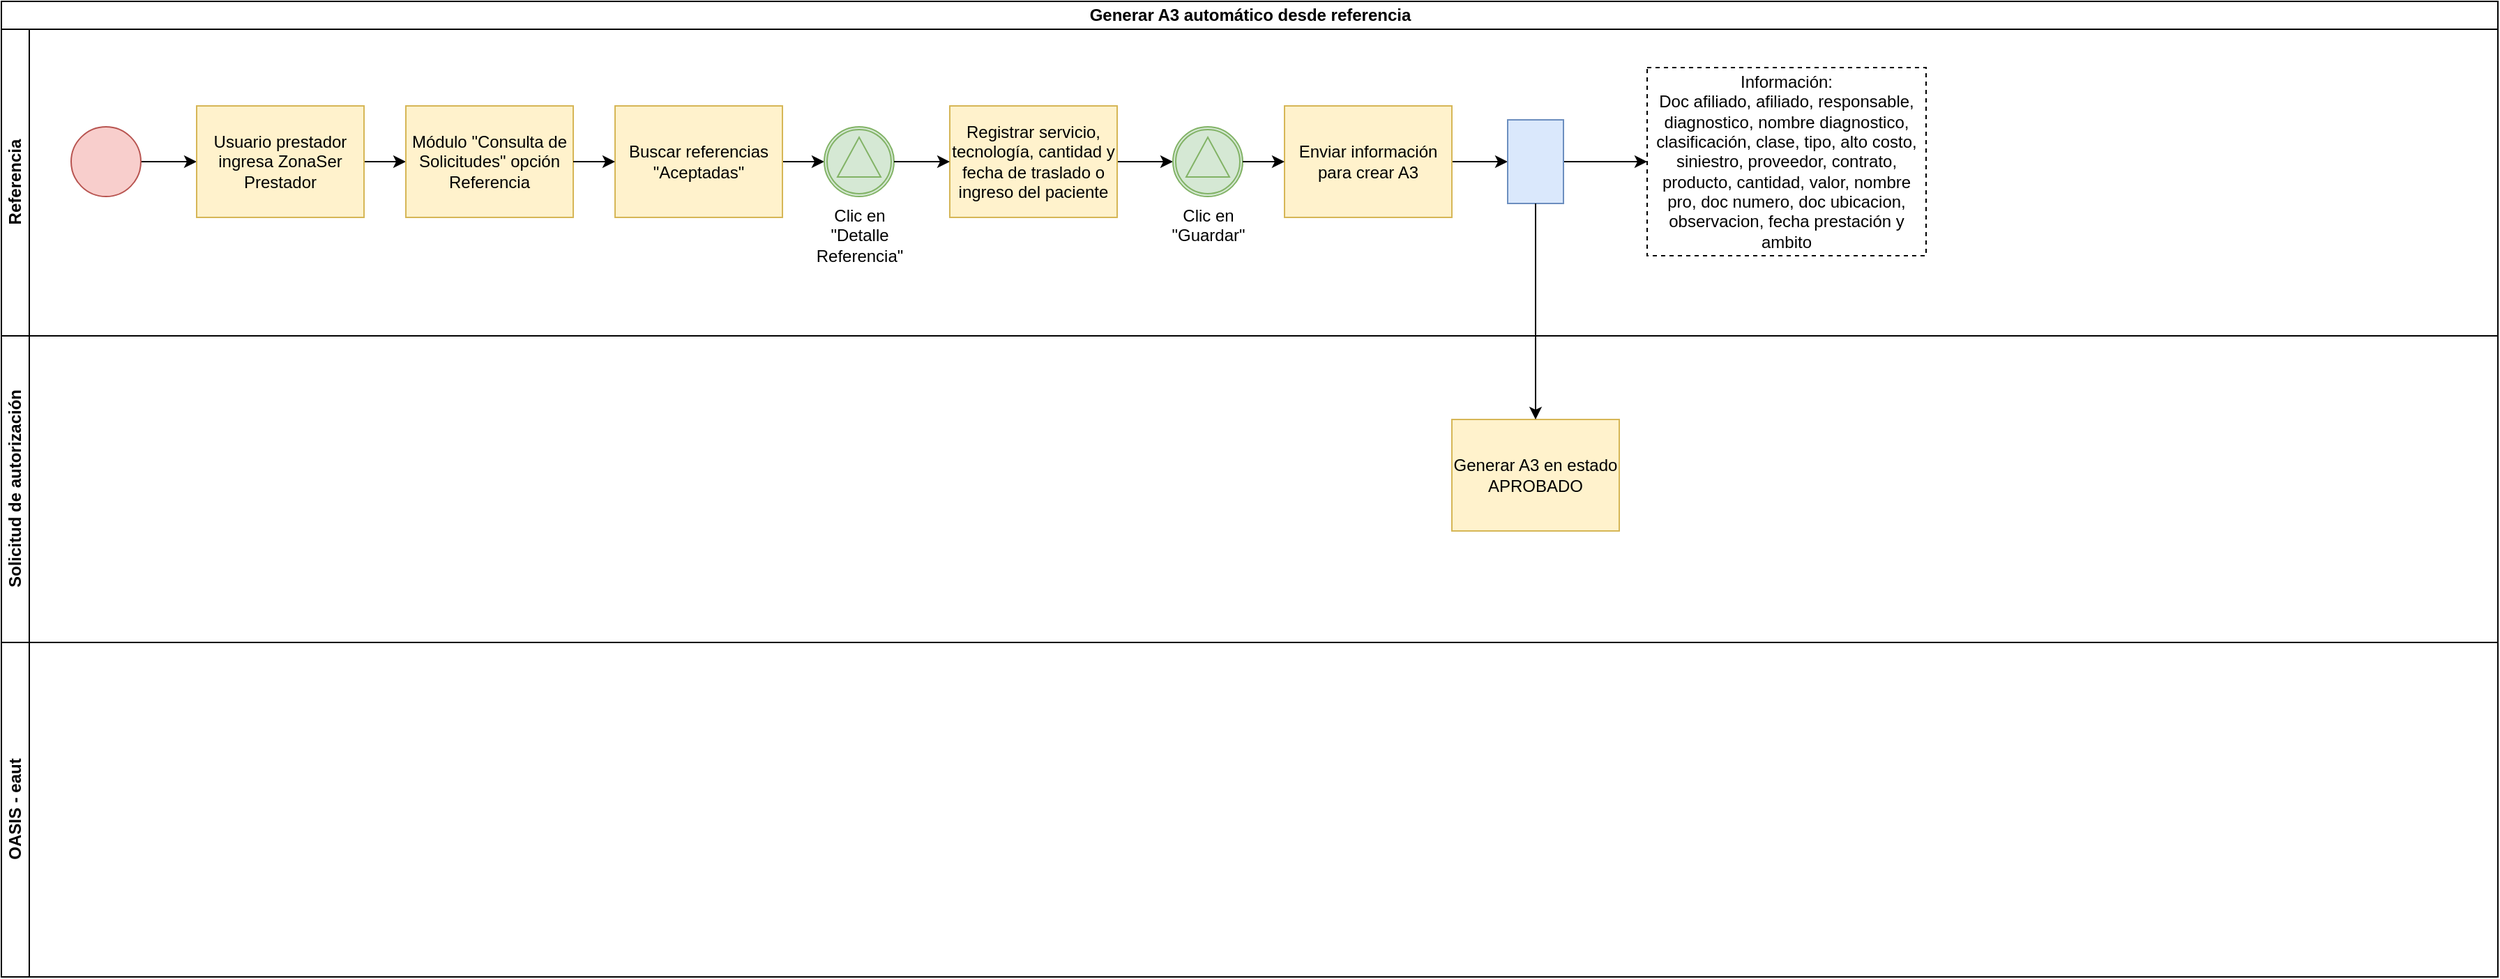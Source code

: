 <mxfile version="26.0.13">
  <diagram name="Página-1" id="ysO1k51nOjcaHEiqDqQ2">
    <mxGraphModel dx="1050" dy="530" grid="1" gridSize="10" guides="1" tooltips="1" connect="1" arrows="1" fold="1" page="1" pageScale="1" pageWidth="2910" pageHeight="1030" math="0" shadow="0">
      <root>
        <mxCell id="0" />
        <mxCell id="1" parent="0" />
        <mxCell id="a9DDQnHwPIiveUVgymR4-1" value="&lt;font style=&quot;vertical-align: inherit;&quot;&gt;&lt;font style=&quot;vertical-align: inherit;&quot;&gt;Generar A3 automático desde referencia&lt;/font&gt;&lt;/font&gt;" style="swimlane;childLayout=stackLayout;resizeParent=1;resizeParentMax=0;horizontal=1;startSize=20;horizontalStack=0;html=1;" vertex="1" parent="1">
          <mxGeometry x="80" y="40" width="1790" height="700" as="geometry" />
        </mxCell>
        <mxCell id="a9DDQnHwPIiveUVgymR4-2" value="&lt;font style=&quot;vertical-align: inherit;&quot;&gt;&lt;font style=&quot;vertical-align: inherit;&quot;&gt;Referencia&lt;/font&gt;&lt;/font&gt;" style="swimlane;startSize=20;horizontal=0;html=1;" vertex="1" parent="a9DDQnHwPIiveUVgymR4-1">
          <mxGeometry y="20" width="1790" height="220" as="geometry" />
        </mxCell>
        <mxCell id="a9DDQnHwPIiveUVgymR4-10" style="edgeStyle=orthogonalEdgeStyle;rounded=0;orthogonalLoop=1;jettySize=auto;html=1;" edge="1" parent="a9DDQnHwPIiveUVgymR4-2" source="a9DDQnHwPIiveUVgymR4-5" target="a9DDQnHwPIiveUVgymR4-9">
          <mxGeometry relative="1" as="geometry" />
        </mxCell>
        <mxCell id="a9DDQnHwPIiveUVgymR4-5" value="" style="points=[[0.145,0.145,0],[0.5,0,0],[0.855,0.145,0],[1,0.5,0],[0.855,0.855,0],[0.5,1,0],[0.145,0.855,0],[0,0.5,0]];shape=mxgraph.bpmn.event;html=1;verticalLabelPosition=bottom;labelBackgroundColor=#ffffff;verticalAlign=top;align=center;perimeter=ellipsePerimeter;outlineConnect=0;aspect=fixed;outline=standard;symbol=general;fillColor=#f8cecc;strokeColor=#b85450;" vertex="1" parent="a9DDQnHwPIiveUVgymR4-2">
          <mxGeometry x="50" y="70" width="50" height="50" as="geometry" />
        </mxCell>
        <mxCell id="a9DDQnHwPIiveUVgymR4-12" style="edgeStyle=orthogonalEdgeStyle;rounded=0;orthogonalLoop=1;jettySize=auto;html=1;" edge="1" parent="a9DDQnHwPIiveUVgymR4-2" source="a9DDQnHwPIiveUVgymR4-9" target="a9DDQnHwPIiveUVgymR4-11">
          <mxGeometry relative="1" as="geometry" />
        </mxCell>
        <mxCell id="a9DDQnHwPIiveUVgymR4-9" value="Usuario prestador ingresa ZonaSer Prestador" style="points=[[0.25,0,0],[0.5,0,0],[0.75,0,0],[1,0.25,0],[1,0.5,0],[1,0.75,0],[0.75,1,0],[0.5,1,0],[0.25,1,0],[0,0.75,0],[0,0.5,0],[0,0.25,0]];shape=mxgraph.bpmn.task2;whiteSpace=wrap;rectStyle=rounded;size=10;html=1;container=1;expand=0;collapsible=0;taskMarker=user;fillColor=#fff2cc;strokeColor=#d6b656;" vertex="1" parent="a9DDQnHwPIiveUVgymR4-2">
          <mxGeometry x="140" y="55" width="120" height="80" as="geometry" />
        </mxCell>
        <mxCell id="a9DDQnHwPIiveUVgymR4-11" value="Módulo &quot;Consulta de Solicitudes&quot; opción Referencia" style="points=[[0.25,0,0],[0.5,0,0],[0.75,0,0],[1,0.25,0],[1,0.5,0],[1,0.75,0],[0.75,1,0],[0.5,1,0],[0.25,1,0],[0,0.75,0],[0,0.5,0],[0,0.25,0]];shape=mxgraph.bpmn.task2;whiteSpace=wrap;rectStyle=rounded;size=10;html=1;container=1;expand=0;collapsible=0;taskMarker=user;fillColor=#fff2cc;strokeColor=#d6b656;" vertex="1" parent="a9DDQnHwPIiveUVgymR4-2">
          <mxGeometry x="290" y="55" width="120" height="80" as="geometry" />
        </mxCell>
        <mxCell id="a9DDQnHwPIiveUVgymR4-16" style="edgeStyle=orthogonalEdgeStyle;rounded=0;orthogonalLoop=1;jettySize=auto;html=1;" edge="1" parent="a9DDQnHwPIiveUVgymR4-2" source="a9DDQnHwPIiveUVgymR4-14" target="a9DDQnHwPIiveUVgymR4-15">
          <mxGeometry relative="1" as="geometry" />
        </mxCell>
        <mxCell id="a9DDQnHwPIiveUVgymR4-14" value="Buscar referencias &quot;Aceptadas&quot;" style="points=[[0.25,0,0],[0.5,0,0],[0.75,0,0],[1,0.25,0],[1,0.5,0],[1,0.75,0],[0.75,1,0],[0.5,1,0],[0.25,1,0],[0,0.75,0],[0,0.5,0],[0,0.25,0]];shape=mxgraph.bpmn.task2;whiteSpace=wrap;rectStyle=rounded;size=10;html=1;container=1;expand=0;collapsible=0;taskMarker=user;fillColor=#fff2cc;strokeColor=#d6b656;" vertex="1" parent="a9DDQnHwPIiveUVgymR4-2">
          <mxGeometry x="440" y="55" width="120" height="80" as="geometry" />
        </mxCell>
        <mxCell id="a9DDQnHwPIiveUVgymR4-13" style="edgeStyle=orthogonalEdgeStyle;rounded=0;orthogonalLoop=1;jettySize=auto;html=1;" edge="1" parent="a9DDQnHwPIiveUVgymR4-2" source="a9DDQnHwPIiveUVgymR4-11" target="a9DDQnHwPIiveUVgymR4-14">
          <mxGeometry relative="1" as="geometry">
            <mxPoint x="470" y="95" as="targetPoint" />
          </mxGeometry>
        </mxCell>
        <mxCell id="a9DDQnHwPIiveUVgymR4-15" value="Clic en &lt;br&gt;&quot;Detalle &lt;br&gt;Referencia&quot;" style="points=[[0.145,0.145,0],[0.5,0,0],[0.855,0.145,0],[1,0.5,0],[0.855,0.855,0],[0.5,1,0],[0.145,0.855,0],[0,0.5,0]];shape=mxgraph.bpmn.event;html=1;verticalLabelPosition=bottom;labelBackgroundColor=#ffffff;verticalAlign=top;align=center;perimeter=ellipsePerimeter;outlineConnect=0;aspect=fixed;outline=catching;symbol=signal;fillColor=#d5e8d4;strokeColor=#82b366;" vertex="1" parent="a9DDQnHwPIiveUVgymR4-2">
          <mxGeometry x="590" y="70" width="50" height="50" as="geometry" />
        </mxCell>
        <mxCell id="a9DDQnHwPIiveUVgymR4-19" style="edgeStyle=orthogonalEdgeStyle;rounded=0;orthogonalLoop=1;jettySize=auto;html=1;entryX=0;entryY=0.5;entryDx=0;entryDy=0;entryPerimeter=0;" edge="1" parent="a9DDQnHwPIiveUVgymR4-2" source="a9DDQnHwPIiveUVgymR4-18" target="a9DDQnHwPIiveUVgymR4-20">
          <mxGeometry relative="1" as="geometry">
            <mxPoint x="840" y="95" as="targetPoint" />
          </mxGeometry>
        </mxCell>
        <mxCell id="a9DDQnHwPIiveUVgymR4-18" value="Registrar servicio, tecnología, cantidad y fecha de traslado o ingreso del paciente" style="points=[[0.25,0,0],[0.5,0,0],[0.75,0,0],[1,0.25,0],[1,0.5,0],[1,0.75,0],[0.75,1,0],[0.5,1,0],[0.25,1,0],[0,0.75,0],[0,0.5,0],[0,0.25,0]];shape=mxgraph.bpmn.task2;whiteSpace=wrap;rectStyle=rounded;size=10;html=1;container=1;expand=0;collapsible=0;taskMarker=user;fillColor=#fff2cc;strokeColor=#d6b656;" vertex="1" parent="a9DDQnHwPIiveUVgymR4-2">
          <mxGeometry x="680" y="55" width="120" height="80" as="geometry" />
        </mxCell>
        <mxCell id="a9DDQnHwPIiveUVgymR4-17" style="edgeStyle=orthogonalEdgeStyle;rounded=0;orthogonalLoop=1;jettySize=auto;html=1;" edge="1" parent="a9DDQnHwPIiveUVgymR4-2" source="a9DDQnHwPIiveUVgymR4-15" target="a9DDQnHwPIiveUVgymR4-18">
          <mxGeometry relative="1" as="geometry">
            <mxPoint x="700" y="95" as="targetPoint" />
          </mxGeometry>
        </mxCell>
        <mxCell id="a9DDQnHwPIiveUVgymR4-20" value="Clic en &lt;br&gt;&quot;Guardar&quot;" style="points=[[0.145,0.145,0],[0.5,0,0],[0.855,0.145,0],[1,0.5,0],[0.855,0.855,0],[0.5,1,0],[0.145,0.855,0],[0,0.5,0]];shape=mxgraph.bpmn.event;html=1;verticalLabelPosition=bottom;labelBackgroundColor=#ffffff;verticalAlign=top;align=center;perimeter=ellipsePerimeter;outlineConnect=0;aspect=fixed;outline=catching;symbol=signal;fillColor=#d5e8d4;strokeColor=#82b366;" vertex="1" parent="a9DDQnHwPIiveUVgymR4-2">
          <mxGeometry x="840" y="70" width="50" height="50" as="geometry" />
        </mxCell>
        <mxCell id="a9DDQnHwPIiveUVgymR4-32" style="edgeStyle=orthogonalEdgeStyle;rounded=0;orthogonalLoop=1;jettySize=auto;html=1;" edge="1" parent="a9DDQnHwPIiveUVgymR4-2" source="a9DDQnHwPIiveUVgymR4-22" target="a9DDQnHwPIiveUVgymR4-25">
          <mxGeometry relative="1" as="geometry" />
        </mxCell>
        <mxCell id="a9DDQnHwPIiveUVgymR4-22" value="Enviar información para crear A3" style="points=[[0.25,0,0],[0.5,0,0],[0.75,0,0],[1,0.25,0],[1,0.5,0],[1,0.75,0],[0.75,1,0],[0.5,1,0],[0.25,1,0],[0,0.75,0],[0,0.5,0],[0,0.25,0]];shape=mxgraph.bpmn.task2;whiteSpace=wrap;rectStyle=rounded;size=10;html=1;container=1;expand=0;collapsible=0;taskMarker=script;fillColor=#fff2cc;strokeColor=#d6b656;" vertex="1" parent="a9DDQnHwPIiveUVgymR4-2">
          <mxGeometry x="920" y="55" width="120" height="80" as="geometry" />
        </mxCell>
        <mxCell id="a9DDQnHwPIiveUVgymR4-21" style="edgeStyle=orthogonalEdgeStyle;rounded=0;orthogonalLoop=1;jettySize=auto;html=1;" edge="1" parent="a9DDQnHwPIiveUVgymR4-2" source="a9DDQnHwPIiveUVgymR4-20" target="a9DDQnHwPIiveUVgymR4-22">
          <mxGeometry relative="1" as="geometry">
            <mxPoint x="950" y="95" as="targetPoint" />
          </mxGeometry>
        </mxCell>
        <mxCell id="a9DDQnHwPIiveUVgymR4-52" style="edgeStyle=orthogonalEdgeStyle;rounded=0;orthogonalLoop=1;jettySize=auto;html=1;entryX=0;entryY=0.5;entryDx=0;entryDy=0;" edge="1" parent="a9DDQnHwPIiveUVgymR4-2" source="a9DDQnHwPIiveUVgymR4-25" target="a9DDQnHwPIiveUVgymR4-51">
          <mxGeometry relative="1" as="geometry" />
        </mxCell>
        <mxCell id="a9DDQnHwPIiveUVgymR4-25" value="" style="shape=mxgraph.bpmn.data2;labelPosition=center;verticalLabelPosition=bottom;align=center;verticalAlign=top;size=15;html=1;bpmnTransferType=input;fillColor=#dae8fc;strokeColor=#6c8ebf;" vertex="1" parent="a9DDQnHwPIiveUVgymR4-2">
          <mxGeometry x="1080" y="65" width="40" height="60" as="geometry" />
        </mxCell>
        <mxCell id="a9DDQnHwPIiveUVgymR4-51" value="Información:&lt;br&gt;Doc afiliado, afiliado, responsable, diagnostico, nombre diagnostico, clasificación, clase, tipo, alto costo, siniestro, proveedor, contrato, producto, cantidad, valor, nombre pro, doc numero, doc ubicacion, observacion, fecha prestación y ambito" style="text;html=1;align=center;verticalAlign=middle;whiteSpace=wrap;rounded=0;strokeColor=default;dashed=1;" vertex="1" parent="a9DDQnHwPIiveUVgymR4-2">
          <mxGeometry x="1180" y="27.5" width="200" height="135" as="geometry" />
        </mxCell>
        <mxCell id="a9DDQnHwPIiveUVgymR4-3" value="&lt;font style=&quot;vertical-align: inherit;&quot;&gt;&lt;font style=&quot;vertical-align: inherit;&quot;&gt;Solicitud de autorización&lt;/font&gt;&lt;/font&gt;" style="swimlane;startSize=20;horizontal=0;html=1;" vertex="1" parent="a9DDQnHwPIiveUVgymR4-1">
          <mxGeometry y="240" width="1790" height="220" as="geometry" />
        </mxCell>
        <mxCell id="a9DDQnHwPIiveUVgymR4-24" value="Generar A3 en estado APROBADO" style="points=[[0.25,0,0],[0.5,0,0],[0.75,0,0],[1,0.25,0],[1,0.5,0],[1,0.75,0],[0.75,1,0],[0.5,1,0],[0.25,1,0],[0,0.75,0],[0,0.5,0],[0,0.25,0]];shape=mxgraph.bpmn.task2;whiteSpace=wrap;rectStyle=rounded;size=10;html=1;container=1;expand=0;collapsible=0;taskMarker=script;fillColor=#fff2cc;strokeColor=#d6b656;" vertex="1" parent="a9DDQnHwPIiveUVgymR4-3">
          <mxGeometry x="1040" y="60" width="120" height="80" as="geometry" />
        </mxCell>
        <mxCell id="a9DDQnHwPIiveUVgymR4-4" value="&lt;font style=&quot;vertical-align: inherit;&quot;&gt;&lt;font style=&quot;vertical-align: inherit;&quot;&gt;OASIS - eaut&lt;/font&gt;&lt;/font&gt;" style="swimlane;startSize=20;horizontal=0;html=1;" vertex="1" parent="a9DDQnHwPIiveUVgymR4-1">
          <mxGeometry y="460" width="1790" height="240" as="geometry" />
        </mxCell>
        <mxCell id="a9DDQnHwPIiveUVgymR4-23" style="edgeStyle=orthogonalEdgeStyle;rounded=0;orthogonalLoop=1;jettySize=auto;html=1;exitX=0.5;exitY=1;exitDx=0;exitDy=0;exitPerimeter=0;" edge="1" parent="a9DDQnHwPIiveUVgymR4-1" source="a9DDQnHwPIiveUVgymR4-25" target="a9DDQnHwPIiveUVgymR4-24">
          <mxGeometry relative="1" as="geometry">
            <mxPoint x="990" y="360" as="targetPoint" />
          </mxGeometry>
        </mxCell>
      </root>
    </mxGraphModel>
  </diagram>
</mxfile>
